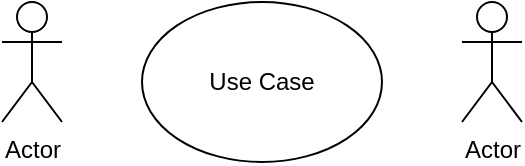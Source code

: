 <mxfile version="13.9.9" type="device"><diagram id="Z-hOKhs2fbH5yOSSylNN" name="Page-1"><mxGraphModel dx="1024" dy="584" grid="1" gridSize="10" guides="1" tooltips="1" connect="1" arrows="1" fold="1" page="1" pageScale="1" pageWidth="850" pageHeight="1100" math="0" shadow="0"><root><mxCell id="0"/><mxCell id="1" parent="0"/><mxCell id="bs_adtN-0fEKuo3YQWXB-1" value="Actor" style="shape=umlActor;verticalLabelPosition=bottom;verticalAlign=top;html=1;outlineConnect=0;" vertex="1" parent="1"><mxGeometry x="240" y="120" width="30" height="60" as="geometry"/></mxCell><mxCell id="bs_adtN-0fEKuo3YQWXB-2" value="Actor" style="shape=umlActor;verticalLabelPosition=bottom;verticalAlign=top;html=1;outlineConnect=0;" vertex="1" parent="1"><mxGeometry x="470" y="120" width="30" height="60" as="geometry"/></mxCell><mxCell id="bs_adtN-0fEKuo3YQWXB-5" value="Use Case" style="ellipse;whiteSpace=wrap;html=1;" vertex="1" parent="1"><mxGeometry x="310" y="120" width="120" height="80" as="geometry"/></mxCell></root></mxGraphModel></diagram></mxfile>